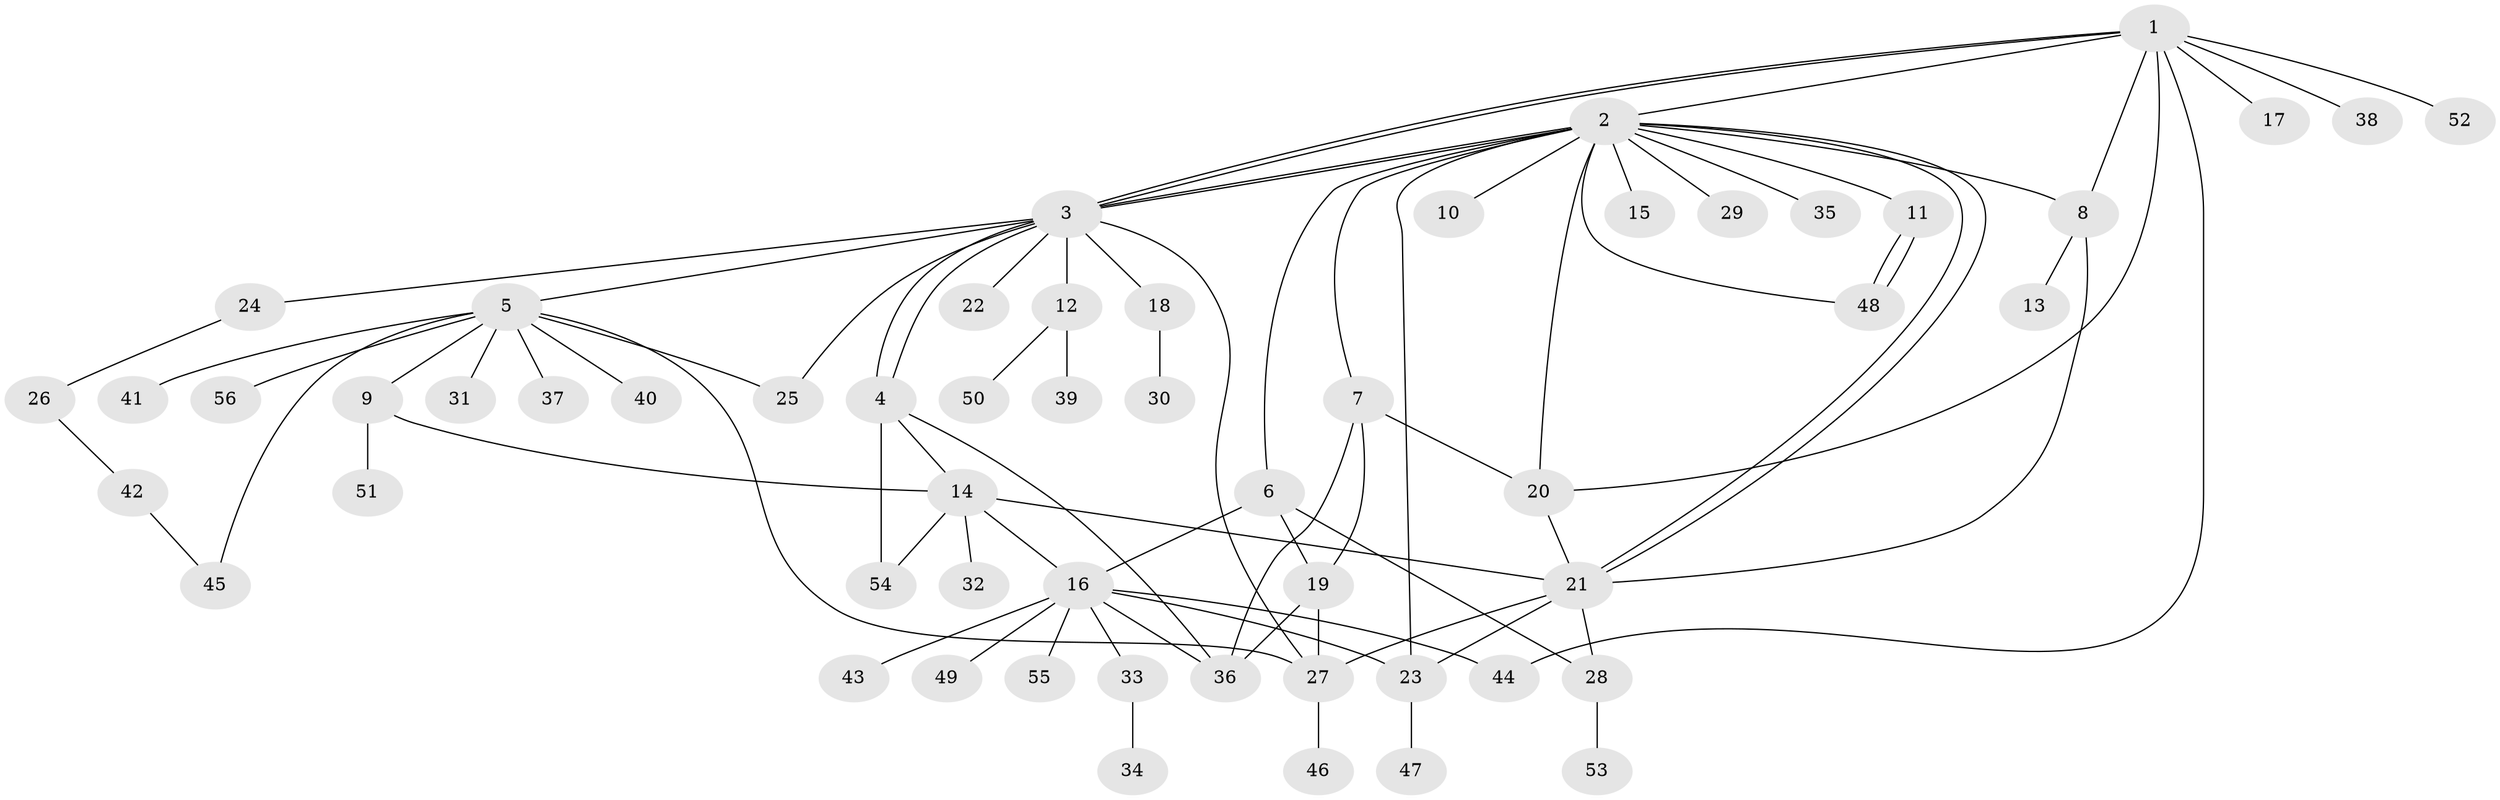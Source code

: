 // coarse degree distribution, {6: 0.10714285714285714, 11: 0.03571428571428571, 9: 0.03571428571428571, 3: 0.14285714285714285, 5: 0.10714285714285714, 1: 0.4642857142857143, 2: 0.07142857142857142, 4: 0.03571428571428571}
// Generated by graph-tools (version 1.1) at 2025/50/03/04/25 22:50:11]
// undirected, 56 vertices, 84 edges
graph export_dot {
  node [color=gray90,style=filled];
  1;
  2;
  3;
  4;
  5;
  6;
  7;
  8;
  9;
  10;
  11;
  12;
  13;
  14;
  15;
  16;
  17;
  18;
  19;
  20;
  21;
  22;
  23;
  24;
  25;
  26;
  27;
  28;
  29;
  30;
  31;
  32;
  33;
  34;
  35;
  36;
  37;
  38;
  39;
  40;
  41;
  42;
  43;
  44;
  45;
  46;
  47;
  48;
  49;
  50;
  51;
  52;
  53;
  54;
  55;
  56;
  1 -- 2;
  1 -- 3;
  1 -- 3;
  1 -- 8;
  1 -- 17;
  1 -- 20;
  1 -- 38;
  1 -- 44;
  1 -- 52;
  2 -- 3;
  2 -- 3;
  2 -- 6;
  2 -- 7;
  2 -- 8;
  2 -- 10;
  2 -- 11;
  2 -- 15;
  2 -- 20;
  2 -- 21;
  2 -- 21;
  2 -- 23;
  2 -- 29;
  2 -- 35;
  2 -- 48;
  3 -- 4;
  3 -- 4;
  3 -- 5;
  3 -- 12;
  3 -- 18;
  3 -- 22;
  3 -- 24;
  3 -- 25;
  3 -- 27;
  4 -- 14;
  4 -- 36;
  4 -- 54;
  5 -- 9;
  5 -- 25;
  5 -- 27;
  5 -- 31;
  5 -- 37;
  5 -- 40;
  5 -- 41;
  5 -- 45;
  5 -- 56;
  6 -- 16;
  6 -- 19;
  6 -- 28;
  7 -- 19;
  7 -- 20;
  7 -- 36;
  8 -- 13;
  8 -- 21;
  9 -- 14;
  9 -- 51;
  11 -- 48;
  11 -- 48;
  12 -- 39;
  12 -- 50;
  14 -- 16;
  14 -- 21;
  14 -- 32;
  14 -- 54;
  16 -- 23;
  16 -- 33;
  16 -- 36;
  16 -- 43;
  16 -- 44;
  16 -- 49;
  16 -- 55;
  18 -- 30;
  19 -- 27;
  19 -- 36;
  20 -- 21;
  21 -- 23;
  21 -- 27;
  21 -- 28;
  23 -- 47;
  24 -- 26;
  26 -- 42;
  27 -- 46;
  28 -- 53;
  33 -- 34;
  42 -- 45;
}
